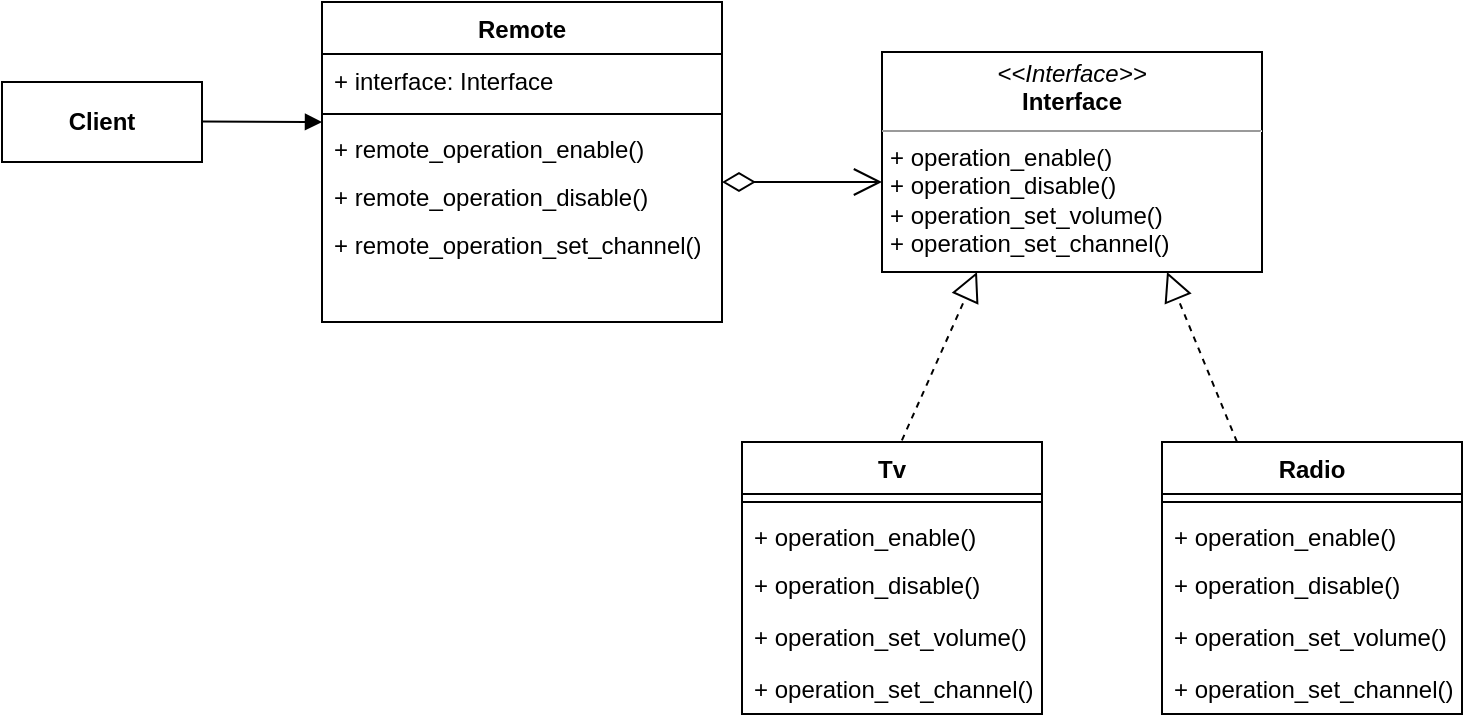 <mxfile version="21.7.2" type="device">
  <diagram id="C5RBs43oDa-KdzZeNtuy" name="Page-1">
    <mxGraphModel dx="989" dy="545" grid="1" gridSize="10" guides="1" tooltips="1" connect="1" arrows="1" fold="1" page="1" pageScale="1" pageWidth="827" pageHeight="1169" math="0" shadow="0">
      <root>
        <mxCell id="WIyWlLk6GJQsqaUBKTNV-0" />
        <mxCell id="WIyWlLk6GJQsqaUBKTNV-1" parent="WIyWlLk6GJQsqaUBKTNV-0" />
        <mxCell id="zkfFHV4jXpPFQw0GAbJ--0" value="Remote" style="swimlane;fontStyle=1;align=center;verticalAlign=top;childLayout=stackLayout;horizontal=1;startSize=26;horizontalStack=0;resizeParent=1;resizeLast=0;collapsible=1;marginBottom=0;rounded=0;shadow=0;strokeWidth=1;" parent="WIyWlLk6GJQsqaUBKTNV-1" vertex="1">
          <mxGeometry x="190" y="80" width="200" height="160" as="geometry">
            <mxRectangle x="230" y="140" width="160" height="26" as="alternateBounds" />
          </mxGeometry>
        </mxCell>
        <mxCell id="zkfFHV4jXpPFQw0GAbJ--1" value="+ interface: Interface" style="text;align=left;verticalAlign=top;spacingLeft=4;spacingRight=4;overflow=hidden;rotatable=0;points=[[0,0.5],[1,0.5]];portConstraint=eastwest;" parent="zkfFHV4jXpPFQw0GAbJ--0" vertex="1">
          <mxGeometry y="26" width="200" height="26" as="geometry" />
        </mxCell>
        <mxCell id="zkfFHV4jXpPFQw0GAbJ--4" value="" style="line;html=1;strokeWidth=1;align=left;verticalAlign=middle;spacingTop=-1;spacingLeft=3;spacingRight=3;rotatable=0;labelPosition=right;points=[];portConstraint=eastwest;" parent="zkfFHV4jXpPFQw0GAbJ--0" vertex="1">
          <mxGeometry y="52" width="200" height="8" as="geometry" />
        </mxCell>
        <mxCell id="Mlv1iQbWXgmD2O1qvek1-0" value="+ remote_operation_enable()" style="text;align=left;verticalAlign=top;spacingLeft=4;spacingRight=4;overflow=hidden;rotatable=0;points=[[0,0.5],[1,0.5]];portConstraint=eastwest;" parent="zkfFHV4jXpPFQw0GAbJ--0" vertex="1">
          <mxGeometry y="60" width="200" height="24" as="geometry" />
        </mxCell>
        <mxCell id="Mlv1iQbWXgmD2O1qvek1-1" value="+ remote_operation_disable()" style="text;align=left;verticalAlign=top;spacingLeft=4;spacingRight=4;overflow=hidden;rotatable=0;points=[[0,0.5],[1,0.5]];portConstraint=eastwest;" parent="zkfFHV4jXpPFQw0GAbJ--0" vertex="1">
          <mxGeometry y="84" width="200" height="24" as="geometry" />
        </mxCell>
        <mxCell id="Mlv1iQbWXgmD2O1qvek1-2" value="+ remote_operation_set_channel()" style="text;align=left;verticalAlign=top;spacingLeft=4;spacingRight=4;overflow=hidden;rotatable=0;points=[[0,0.5],[1,0.5]];portConstraint=eastwest;" parent="zkfFHV4jXpPFQw0GAbJ--0" vertex="1">
          <mxGeometry y="108" width="200" height="24" as="geometry" />
        </mxCell>
        <mxCell id="Mlv1iQbWXgmD2O1qvek1-3" value="&lt;p style=&quot;margin:0px;margin-top:4px;text-align:center;&quot;&gt;&lt;i&gt;&amp;lt;&amp;lt;Interface&amp;gt;&amp;gt;&lt;/i&gt;&lt;br&gt;&lt;b&gt;Interface&lt;/b&gt;&lt;/p&gt;&lt;hr size=&quot;1&quot;&gt;&lt;p style=&quot;margin:0px;margin-left:4px;&quot;&gt;+ operation_enable()&lt;/p&gt;&lt;p style=&quot;margin:0px;margin-left:4px;&quot;&gt;+ operation_disable()&lt;/p&gt;&lt;p style=&quot;margin:0px;margin-left:4px;&quot;&gt;+ operation_set_volume()&lt;/p&gt;&lt;p style=&quot;margin:0px;margin-left:4px;&quot;&gt;+ operation_set_channel()&lt;/p&gt;" style="verticalAlign=top;align=left;overflow=fill;fontSize=12;fontFamily=Helvetica;html=1;whiteSpace=wrap;" parent="WIyWlLk6GJQsqaUBKTNV-1" vertex="1">
          <mxGeometry x="470" y="105" width="190" height="110" as="geometry" />
        </mxCell>
        <mxCell id="Mlv1iQbWXgmD2O1qvek1-4" value="Tv" style="swimlane;fontStyle=1;align=center;verticalAlign=top;childLayout=stackLayout;horizontal=1;startSize=26;horizontalStack=0;resizeParent=1;resizeParentMax=0;resizeLast=0;collapsible=1;marginBottom=0;whiteSpace=wrap;html=1;" parent="WIyWlLk6GJQsqaUBKTNV-1" vertex="1">
          <mxGeometry x="400" y="300" width="150" height="136" as="geometry" />
        </mxCell>
        <mxCell id="Mlv1iQbWXgmD2O1qvek1-6" value="" style="line;strokeWidth=1;fillColor=none;align=left;verticalAlign=middle;spacingTop=-1;spacingLeft=3;spacingRight=3;rotatable=0;labelPosition=right;points=[];portConstraint=eastwest;strokeColor=inherit;" parent="Mlv1iQbWXgmD2O1qvek1-4" vertex="1">
          <mxGeometry y="26" width="150" height="8" as="geometry" />
        </mxCell>
        <mxCell id="Mlv1iQbWXgmD2O1qvek1-7" value="+ operation_enable()" style="text;strokeColor=none;fillColor=none;align=left;verticalAlign=top;spacingLeft=4;spacingRight=4;overflow=hidden;rotatable=0;points=[[0,0.5],[1,0.5]];portConstraint=eastwest;whiteSpace=wrap;html=1;" parent="Mlv1iQbWXgmD2O1qvek1-4" vertex="1">
          <mxGeometry y="34" width="150" height="24" as="geometry" />
        </mxCell>
        <mxCell id="Mlv1iQbWXgmD2O1qvek1-9" value="+ operation_disable()" style="text;strokeColor=none;fillColor=none;align=left;verticalAlign=top;spacingLeft=4;spacingRight=4;overflow=hidden;rotatable=0;points=[[0,0.5],[1,0.5]];portConstraint=eastwest;whiteSpace=wrap;html=1;" parent="Mlv1iQbWXgmD2O1qvek1-4" vertex="1">
          <mxGeometry y="58" width="150" height="26" as="geometry" />
        </mxCell>
        <mxCell id="Mlv1iQbWXgmD2O1qvek1-10" value="+ operation_set_volume()" style="text;strokeColor=none;fillColor=none;align=left;verticalAlign=top;spacingLeft=4;spacingRight=4;overflow=hidden;rotatable=0;points=[[0,0.5],[1,0.5]];portConstraint=eastwest;whiteSpace=wrap;html=1;" parent="Mlv1iQbWXgmD2O1qvek1-4" vertex="1">
          <mxGeometry y="84" width="150" height="26" as="geometry" />
        </mxCell>
        <mxCell id="Mlv1iQbWXgmD2O1qvek1-11" value="+ operation_set_channel()" style="text;strokeColor=none;fillColor=none;align=left;verticalAlign=top;spacingLeft=4;spacingRight=4;overflow=hidden;rotatable=0;points=[[0,0.5],[1,0.5]];portConstraint=eastwest;whiteSpace=wrap;html=1;" parent="Mlv1iQbWXgmD2O1qvek1-4" vertex="1">
          <mxGeometry y="110" width="150" height="26" as="geometry" />
        </mxCell>
        <mxCell id="Mlv1iQbWXgmD2O1qvek1-12" value="Radio" style="swimlane;fontStyle=1;align=center;verticalAlign=top;childLayout=stackLayout;horizontal=1;startSize=26;horizontalStack=0;resizeParent=1;resizeParentMax=0;resizeLast=0;collapsible=1;marginBottom=0;whiteSpace=wrap;html=1;" parent="WIyWlLk6GJQsqaUBKTNV-1" vertex="1">
          <mxGeometry x="610" y="300" width="150" height="136" as="geometry" />
        </mxCell>
        <mxCell id="Mlv1iQbWXgmD2O1qvek1-13" value="" style="line;strokeWidth=1;fillColor=none;align=left;verticalAlign=middle;spacingTop=-1;spacingLeft=3;spacingRight=3;rotatable=0;labelPosition=right;points=[];portConstraint=eastwest;strokeColor=inherit;" parent="Mlv1iQbWXgmD2O1qvek1-12" vertex="1">
          <mxGeometry y="26" width="150" height="8" as="geometry" />
        </mxCell>
        <mxCell id="Mlv1iQbWXgmD2O1qvek1-14" value="+ operation_enable()" style="text;strokeColor=none;fillColor=none;align=left;verticalAlign=top;spacingLeft=4;spacingRight=4;overflow=hidden;rotatable=0;points=[[0,0.5],[1,0.5]];portConstraint=eastwest;whiteSpace=wrap;html=1;" parent="Mlv1iQbWXgmD2O1qvek1-12" vertex="1">
          <mxGeometry y="34" width="150" height="24" as="geometry" />
        </mxCell>
        <mxCell id="Mlv1iQbWXgmD2O1qvek1-15" value="+ operation_disable()" style="text;strokeColor=none;fillColor=none;align=left;verticalAlign=top;spacingLeft=4;spacingRight=4;overflow=hidden;rotatable=0;points=[[0,0.5],[1,0.5]];portConstraint=eastwest;whiteSpace=wrap;html=1;" parent="Mlv1iQbWXgmD2O1qvek1-12" vertex="1">
          <mxGeometry y="58" width="150" height="26" as="geometry" />
        </mxCell>
        <mxCell id="Mlv1iQbWXgmD2O1qvek1-16" value="+ operation_set_volume()" style="text;strokeColor=none;fillColor=none;align=left;verticalAlign=top;spacingLeft=4;spacingRight=4;overflow=hidden;rotatable=0;points=[[0,0.5],[1,0.5]];portConstraint=eastwest;whiteSpace=wrap;html=1;" parent="Mlv1iQbWXgmD2O1qvek1-12" vertex="1">
          <mxGeometry y="84" width="150" height="26" as="geometry" />
        </mxCell>
        <mxCell id="Mlv1iQbWXgmD2O1qvek1-17" value="+ operation_set_channel()" style="text;strokeColor=none;fillColor=none;align=left;verticalAlign=top;spacingLeft=4;spacingRight=4;overflow=hidden;rotatable=0;points=[[0,0.5],[1,0.5]];portConstraint=eastwest;whiteSpace=wrap;html=1;" parent="Mlv1iQbWXgmD2O1qvek1-12" vertex="1">
          <mxGeometry y="110" width="150" height="26" as="geometry" />
        </mxCell>
        <mxCell id="Mlv1iQbWXgmD2O1qvek1-18" value="&lt;b&gt;Client&lt;/b&gt;" style="html=1;whiteSpace=wrap;" parent="WIyWlLk6GJQsqaUBKTNV-1" vertex="1">
          <mxGeometry x="30" y="120" width="100" height="40" as="geometry" />
        </mxCell>
        <mxCell id="Mlv1iQbWXgmD2O1qvek1-19" value="" style="html=1;verticalAlign=bottom;endArrow=block;curved=0;rounded=0;" parent="WIyWlLk6GJQsqaUBKTNV-1" edge="1">
          <mxGeometry x="-1" y="251" width="80" relative="1" as="geometry">
            <mxPoint x="130" y="139.71" as="sourcePoint" />
            <mxPoint x="190" y="140" as="targetPoint" />
            <mxPoint x="-220" y="131" as="offset" />
          </mxGeometry>
        </mxCell>
        <mxCell id="Mlv1iQbWXgmD2O1qvek1-21" value="" style="endArrow=open;html=1;endSize=12;startArrow=diamondThin;startSize=14;startFill=0;edgeStyle=orthogonalEdgeStyle;align=left;verticalAlign=bottom;rounded=0;" parent="WIyWlLk6GJQsqaUBKTNV-1" edge="1">
          <mxGeometry x="-1" y="3" relative="1" as="geometry">
            <mxPoint x="390" y="170" as="sourcePoint" />
            <mxPoint x="470" y="170" as="targetPoint" />
          </mxGeometry>
        </mxCell>
        <mxCell id="bECNruaPWRvcKNZ2a9gR-0" value="" style="endArrow=block;dashed=1;endFill=0;endSize=12;html=1;rounded=0;entryX=0.25;entryY=1;entryDx=0;entryDy=0;exitX=0.533;exitY=-0.006;exitDx=0;exitDy=0;exitPerimeter=0;" edge="1" parent="WIyWlLk6GJQsqaUBKTNV-1" source="Mlv1iQbWXgmD2O1qvek1-4" target="Mlv1iQbWXgmD2O1qvek1-3">
          <mxGeometry width="160" relative="1" as="geometry">
            <mxPoint x="414" y="250" as="sourcePoint" />
            <mxPoint x="574" y="250" as="targetPoint" />
          </mxGeometry>
        </mxCell>
        <mxCell id="bECNruaPWRvcKNZ2a9gR-1" value="" style="endArrow=block;dashed=1;endFill=0;endSize=12;html=1;rounded=0;entryX=0.75;entryY=1;entryDx=0;entryDy=0;exitX=0.25;exitY=0;exitDx=0;exitDy=0;" edge="1" parent="WIyWlLk6GJQsqaUBKTNV-1" source="Mlv1iQbWXgmD2O1qvek1-12" target="Mlv1iQbWXgmD2O1qvek1-3">
          <mxGeometry width="160" relative="1" as="geometry">
            <mxPoint x="590" y="260" as="sourcePoint" />
            <mxPoint x="750" y="260" as="targetPoint" />
          </mxGeometry>
        </mxCell>
      </root>
    </mxGraphModel>
  </diagram>
</mxfile>

